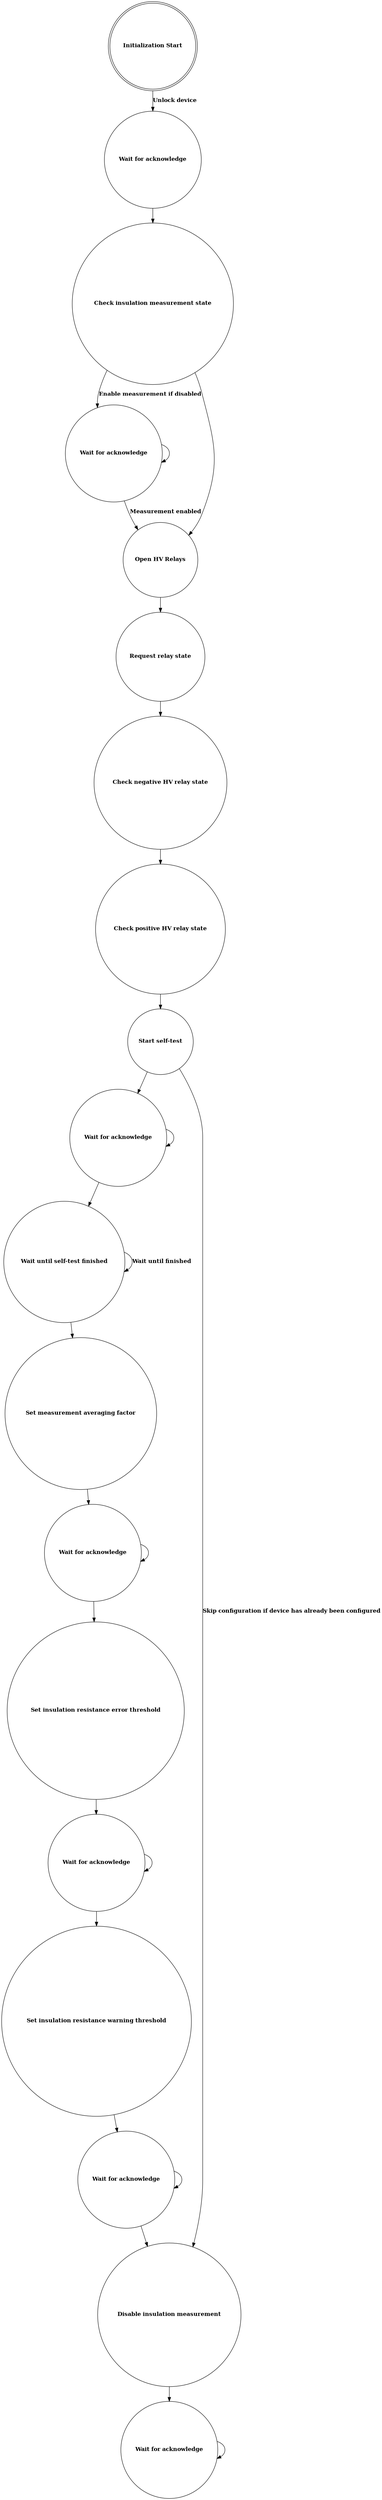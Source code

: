 # Copyright (c) 2010 - 2023, Fraunhofer-Gesellschaft zur Foerderung der angewandten Forschung e.V.
# All rights reserved.
#
# SPDX-License-Identifier: BSD-3-Clause
#
# Redistribution and use in source and binary forms, with or without
# modification, are permitted provided that the following conditions are met:
#
# 1. Redistributions of source code must retain the above copyright notice, this
#    list of conditions and the following disclaimer.
#
# 2. Redistributions in binary form must reproduce the above copyright notice,
#    this list of conditions and the following disclaimer in the documentation
#    and/or other materials provided with the distribution.
#
# 3. Neither the name of the copyright holder nor the names of its
#    contributors may be used to endorse or promote products derived from
#    this software without specific prior written permission.
#
# THIS SOFTWARE IS PROVIDED BY THE COPYRIGHT HOLDERS AND CONTRIBUTORS "AS IS"
# AND ANY EXPRESS OR IMPLIED WARRANTIES, INCLUDING, BUT NOT LIMITED TO, THE
# IMPLIED WARRANTIES OF MERCHANTABILITY AND FITNESS FOR A PARTICULAR PURPOSE ARE
# DISCLAIMED. IN NO EVENT SHALL THE COPYRIGHT HOLDER OR CONTRIBUTORS BE LIABLE
# FOR ANY DIRECT, INDIRECT, INCIDENTAL, SPECIAL, EXEMPLARY, OR CONSEQUENTIAL
# DAMAGES (INCLUDING, BUT NOT LIMITED TO, PROCUREMENT OF SUBSTITUTE GOODS OR
# SERVICES; LOSS OF USE, DATA, OR PROFITS; OR BUSINESS INTERRUPTION) HOWEVER
# CAUSED AND ON ANY THEORY OF LIABILITY, WHETHER IN CONTRACT, STRICT LIABILITY,
# OR TORT (INCLUDING NEGLIGENCE OR OTHERWISE) ARISING IN ANY WAY OUT OF THE USE
# OF THIS SOFTWARE, EVEN IF ADVISED OF THE POSSIBILITY OF SUCH DAMAGE.
#
# We kindly request you to use one or more of the following phrases to refer to
# foxBMS in your hardware, software, documentation or advertising materials:
#
# - "This product uses parts of foxBMS®"
# - "This product includes parts of foxBMS®"
# - "This product is derived from foxBMS®"

digraph iso165c_init_fsm {
    rankdir=TB;
    size="50!,200";
    compound=true;
    node [shape = doublecircle]     nd_never_run
    node [shape = circle]           nd_unlock_wait_ack
                                    nd_check_meas_state
                                    nd_check_meas_state_ack
                                    nd_open_hv_relay
                                    nd_request_hv_relay_state
                                    nd_check_neg_hv_relay_state
                                    nd_check_pos_hv_relay_state
                                    nd_request_self_test
                                    nd_request_self_test_ack
                                    nd_wait_self_test
                                    nd_set_averaging_factor
                                    nd_set_averaging_factor_ack
                                    nd_set_error_threshold
                                    nd_set_error_threshold_ack
                                    nd_set_warning_threshold
                                    nd_set_warning_threshold_ack
                                    nd_disable_measurement
                                    nd_disable_measurement_ack

    nd_never_run                 [label=<<B>Initialization Start</B>>];
    nd_unlock_wait_ack           [label=<<B>Wait for acknowledge</B>>];
    nd_check_meas_state          [label=<<B>Check insulation measurement state</B>>];
    nd_check_meas_state_ack      [label=<<B>Wait for acknowledge</B>>];
    nd_open_hv_relay             [label=<<B>Open HV Relays</B>>];
    nd_request_hv_relay_state    [label=<<B>Request relay state</B>>];
    nd_check_neg_hv_relay_state  [label=<<B>Check negative HV relay state</B>>];
    nd_check_pos_hv_relay_state  [label=<<B>Check positive HV relay state</B>>];
    nd_request_self_test         [label=<<B>Start self-test</B>>];
    nd_request_self_test_ack     [label=<<B>Wait for acknowledge</B>>];
    nd_wait_self_test            [label=<<B>Wait until self-test finished</B>>];
    nd_set_averaging_factor      [label=<<B>Set measurement averaging factor</B>>];
    nd_set_averaging_factor_ack  [label=<<B>Wait for acknowledge</B>>];
    nd_set_error_threshold       [label=<<B>Set insulation resistance error threshold</B>>];
    nd_set_error_threshold_ack   [label=<<B>Wait for acknowledge</B>>];
    nd_set_warning_threshold     [label=<<B>Set insulation resistance warning threshold</B>>];
    nd_set_warning_threshold_ack [label=<<B>Wait for acknowledge</B>>];
    nd_disable_measurement       [label=<<B>Disable insulation measurement</B>>];
    nd_disable_measurement_ack   [label=<<B>Wait for acknowledge</B>>];

    nd_never_run -> nd_unlock_wait_ack [label=<<B>Unlock device</B>>];
    nd_unlock_wait_ack -> nd_check_meas_state
    nd_check_meas_state -> nd_check_meas_state_ack [label=<<B>Enable measurement if disabled</B>>];
    nd_check_meas_state_ack -> nd_check_meas_state_ack
    nd_check_meas_state_ack -> nd_open_hv_relay [label=<<B>Measurement enabled</B>>];
    nd_check_meas_state -> nd_open_hv_relay
    nd_open_hv_relay -> nd_request_hv_relay_state
    nd_request_hv_relay_state -> nd_check_neg_hv_relay_state
    nd_check_neg_hv_relay_state -> nd_check_pos_hv_relay_state
    nd_check_pos_hv_relay_state -> nd_request_self_test
    nd_request_self_test -> nd_request_self_test_ack
    nd_request_self_test -> nd_disable_measurement [label=<<B>Skip configuration if device has already been configured</B>>];
    nd_request_self_test_ack -> nd_request_self_test_ack
    nd_request_self_test_ack -> nd_wait_self_test
    nd_wait_self_test -> nd_wait_self_test [label=<<B>Wait until finished</B>>];
    nd_wait_self_test -> nd_set_averaging_factor
    nd_set_averaging_factor -> nd_set_averaging_factor_ack
    nd_set_averaging_factor_ack -> nd_set_averaging_factor_ack
    nd_set_averaging_factor_ack -> nd_set_error_threshold
    nd_set_error_threshold -> nd_set_error_threshold_ack
    nd_set_error_threshold_ack -> nd_set_error_threshold_ack
    nd_set_error_threshold_ack -> nd_set_warning_threshold
    nd_set_warning_threshold -> nd_set_warning_threshold_ack
    nd_set_warning_threshold_ack -> nd_set_warning_threshold_ack
    nd_set_warning_threshold_ack -> nd_disable_measurement
    nd_disable_measurement -> nd_disable_measurement_ack
    nd_disable_measurement_ack -> nd_disable_measurement_ack
}

